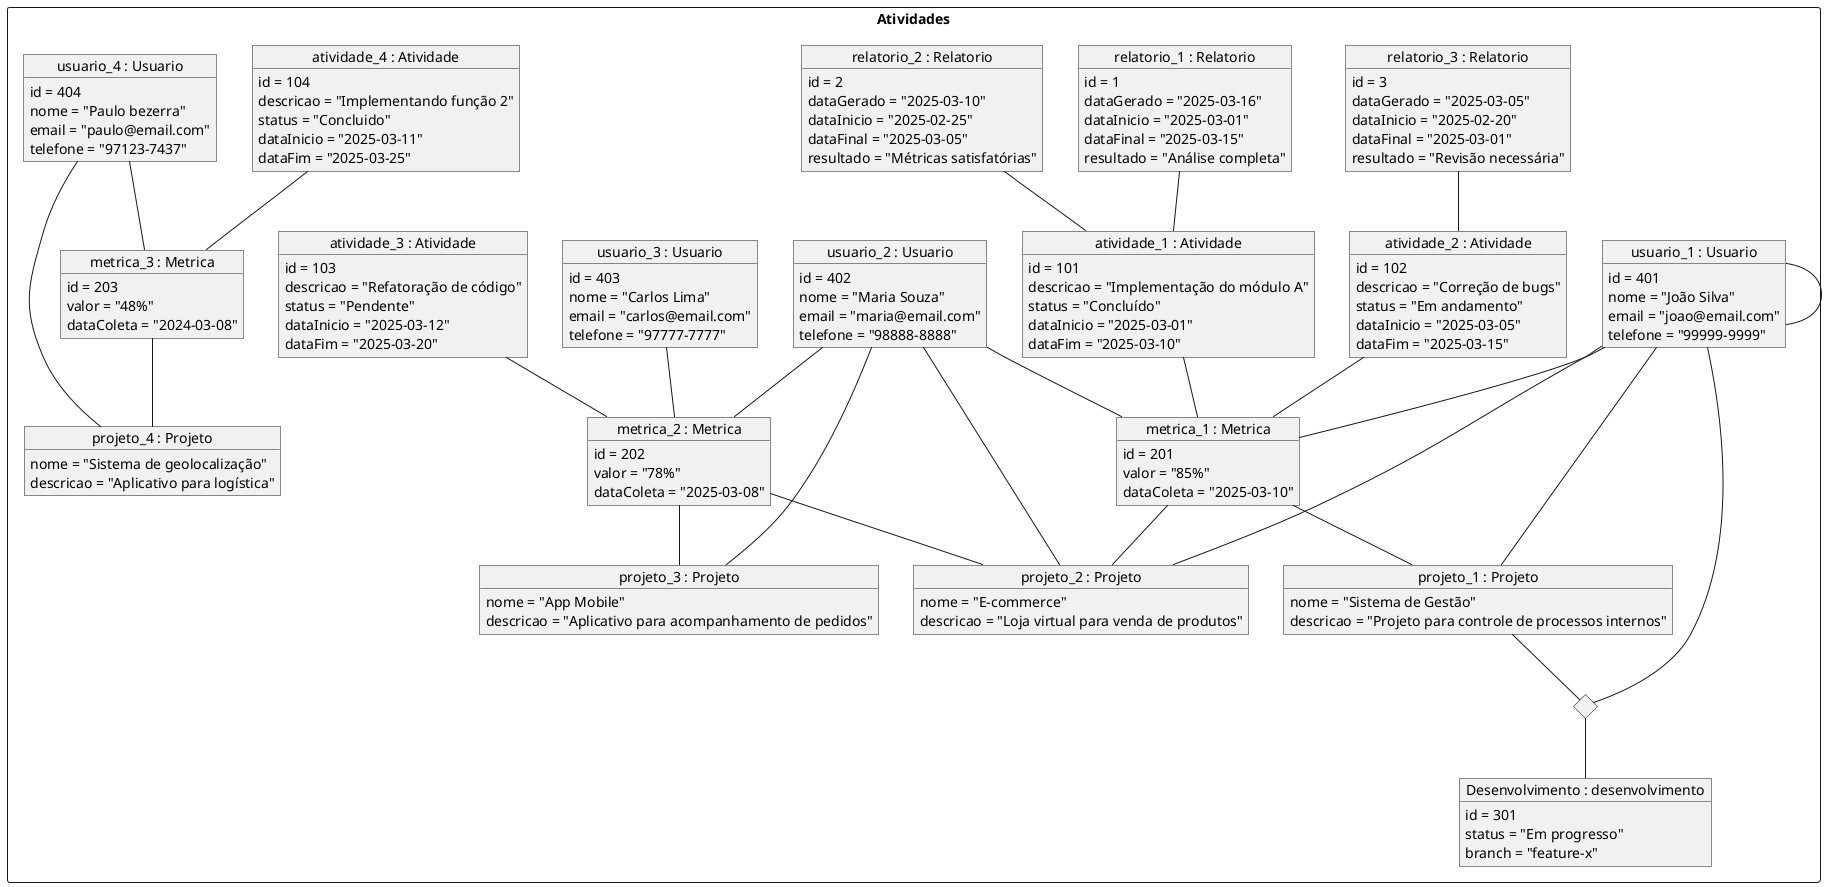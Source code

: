 @startuml

rectangle "Atividades" {

    object "relatorio_1 : Relatorio" as relatorio1 {
        id = 1
        dataGerado = "2025-03-16"
        dataInicio = "2025-03-01"
        dataFinal = "2025-03-15"
        resultado = "Análise completa"
    }
    
    object "relatorio_2 : Relatorio" as relatorio2 {
        id = 2
        dataGerado = "2025-03-10"
        dataInicio = "2025-02-25"
        dataFinal = "2025-03-05"
        resultado = "Métricas satisfatórias"
    }
    
    object "relatorio_3 : Relatorio" as relatorio3 {
        id = 3
        dataGerado = "2025-03-05"
        dataInicio = "2025-02-20"
        dataFinal = "2025-03-01"
        resultado = "Revisão necessária"
    }

    object "atividade_1 : Atividade" as atividade_1 {
        id = 101
        descricao = "Implementação do módulo A"
        status = "Concluído"
        dataInicio = "2025-03-01"
        dataFim = "2025-03-10"
    }
    
    object "atividade_2 : Atividade" as atividade_2 {
        id = 102
        descricao = "Correção de bugs"
        status = "Em andamento"
        dataInicio = "2025-03-05"
        dataFim = "2025-03-15"
    }
    
    object "atividade_3 : Atividade" as atividade_3 {
        id = 103
        descricao = "Refatoração de código"
        status = "Pendente"
        dataInicio = "2025-03-12"
        dataFim = "2025-03-20"
    }

    object "atividade_4 : Atividade" as atividade_4 {
        id = 104
        descricao = "Implementando função 2"
        status = "Concluido"
        dataInicio = "2025-03-11"
        dataFim = "2025-03-25"
    }

    object "metrica_1 : Metrica" as metrica_1 {
        id = 201
        valor = "85%"
        dataColeta = "2025-03-10"
    }

    object "metrica_2 : Metrica" as metrica_2 {
        id = 202
        valor = "78%"
        dataColeta = "2025-03-08"
    }

    object "metrica_3 : Metrica" as metrica_3 {
        id = 203
        valor = "48%"
        dataColeta = "2024-03-08"
    }

    object "projeto_1 : Projeto" as projeto_1 {
        nome = "Sistema de Gestão"
        descricao = "Projeto para controle de processos internos"
    }
    
    object "projeto_2 : Projeto" as projeto_2 {
        nome = "E-commerce"
        descricao = "Loja virtual para venda de produtos"
    }
    
    object "projeto_3 : Projeto" as projeto_3 {
        nome = "App Mobile"
        descricao = "Aplicativo para acompanhamento de pedidos"
    }
    object "projeto_4 : Projeto" as projeto_4 {
        nome = "Sistema de geolocalização"
        descricao = "Aplicativo para logística"
    }

    object "Desenvolvimento : desenvolvimento" as desenvolvimento {
        id = 301
        status = "Em progresso"
        branch = "feature-x"
    }

    object "usuario_1 : Usuario" as usuario_1 {
        id = 401
        nome = "João Silva"
        email = "joao@email.com"
        telefone = "99999-9999"
    }
    
    object "usuario_2 : Usuario" as usuario_2 {
        id = 402
        nome = "Maria Souza"
        email = "maria@email.com"
        telefone = "98888-8888"
    }
    
    object "usuario_3 : Usuario" as usuario_3 {
        id = 403
        nome = "Carlos Lima"
        email = "carlos@email.com"
        telefone = "97777-7777"
    }

    object "usuario_4 : Usuario" as usuario_4 {
        id = 404
        nome = "Paulo bezerra"
        email = "paulo@email.com"
        telefone = "97123-7437"
    }

    diamond dev

    relatorio1 -- atividade_1
    relatorio2 -- atividade_1
    relatorio3 -- atividade_2

    atividade_1 -- metrica_1
    atividade_2 -- metrica_1
    atividade_3 -- metrica_2
    atividade_4 -- metrica_3
    
    

    metrica_1 -- projeto_1
    metrica_1 -- projeto_2
    metrica_2 -- projeto_2
    metrica_2 -- projeto_3
    metrica_3 -- projeto_4

    usuario_1 -- metrica_1
    usuario_2 -- metrica_2
    usuario_2 -- metrica_1
    usuario_3 -- metrica_2
    usuario_4 -- metrica_3


    usuario_1 -- projeto_1
    usuario_1 -- projeto_2
    usuario_2 -- projeto_2
    usuario_2 -- projeto_3
    usuario_4 -- projeto_4


    usuario_1 -- usuario_1

    projeto_1 -- dev
    usuario_1 -- dev
    dev -- desenvolvimento

}

@enduml
